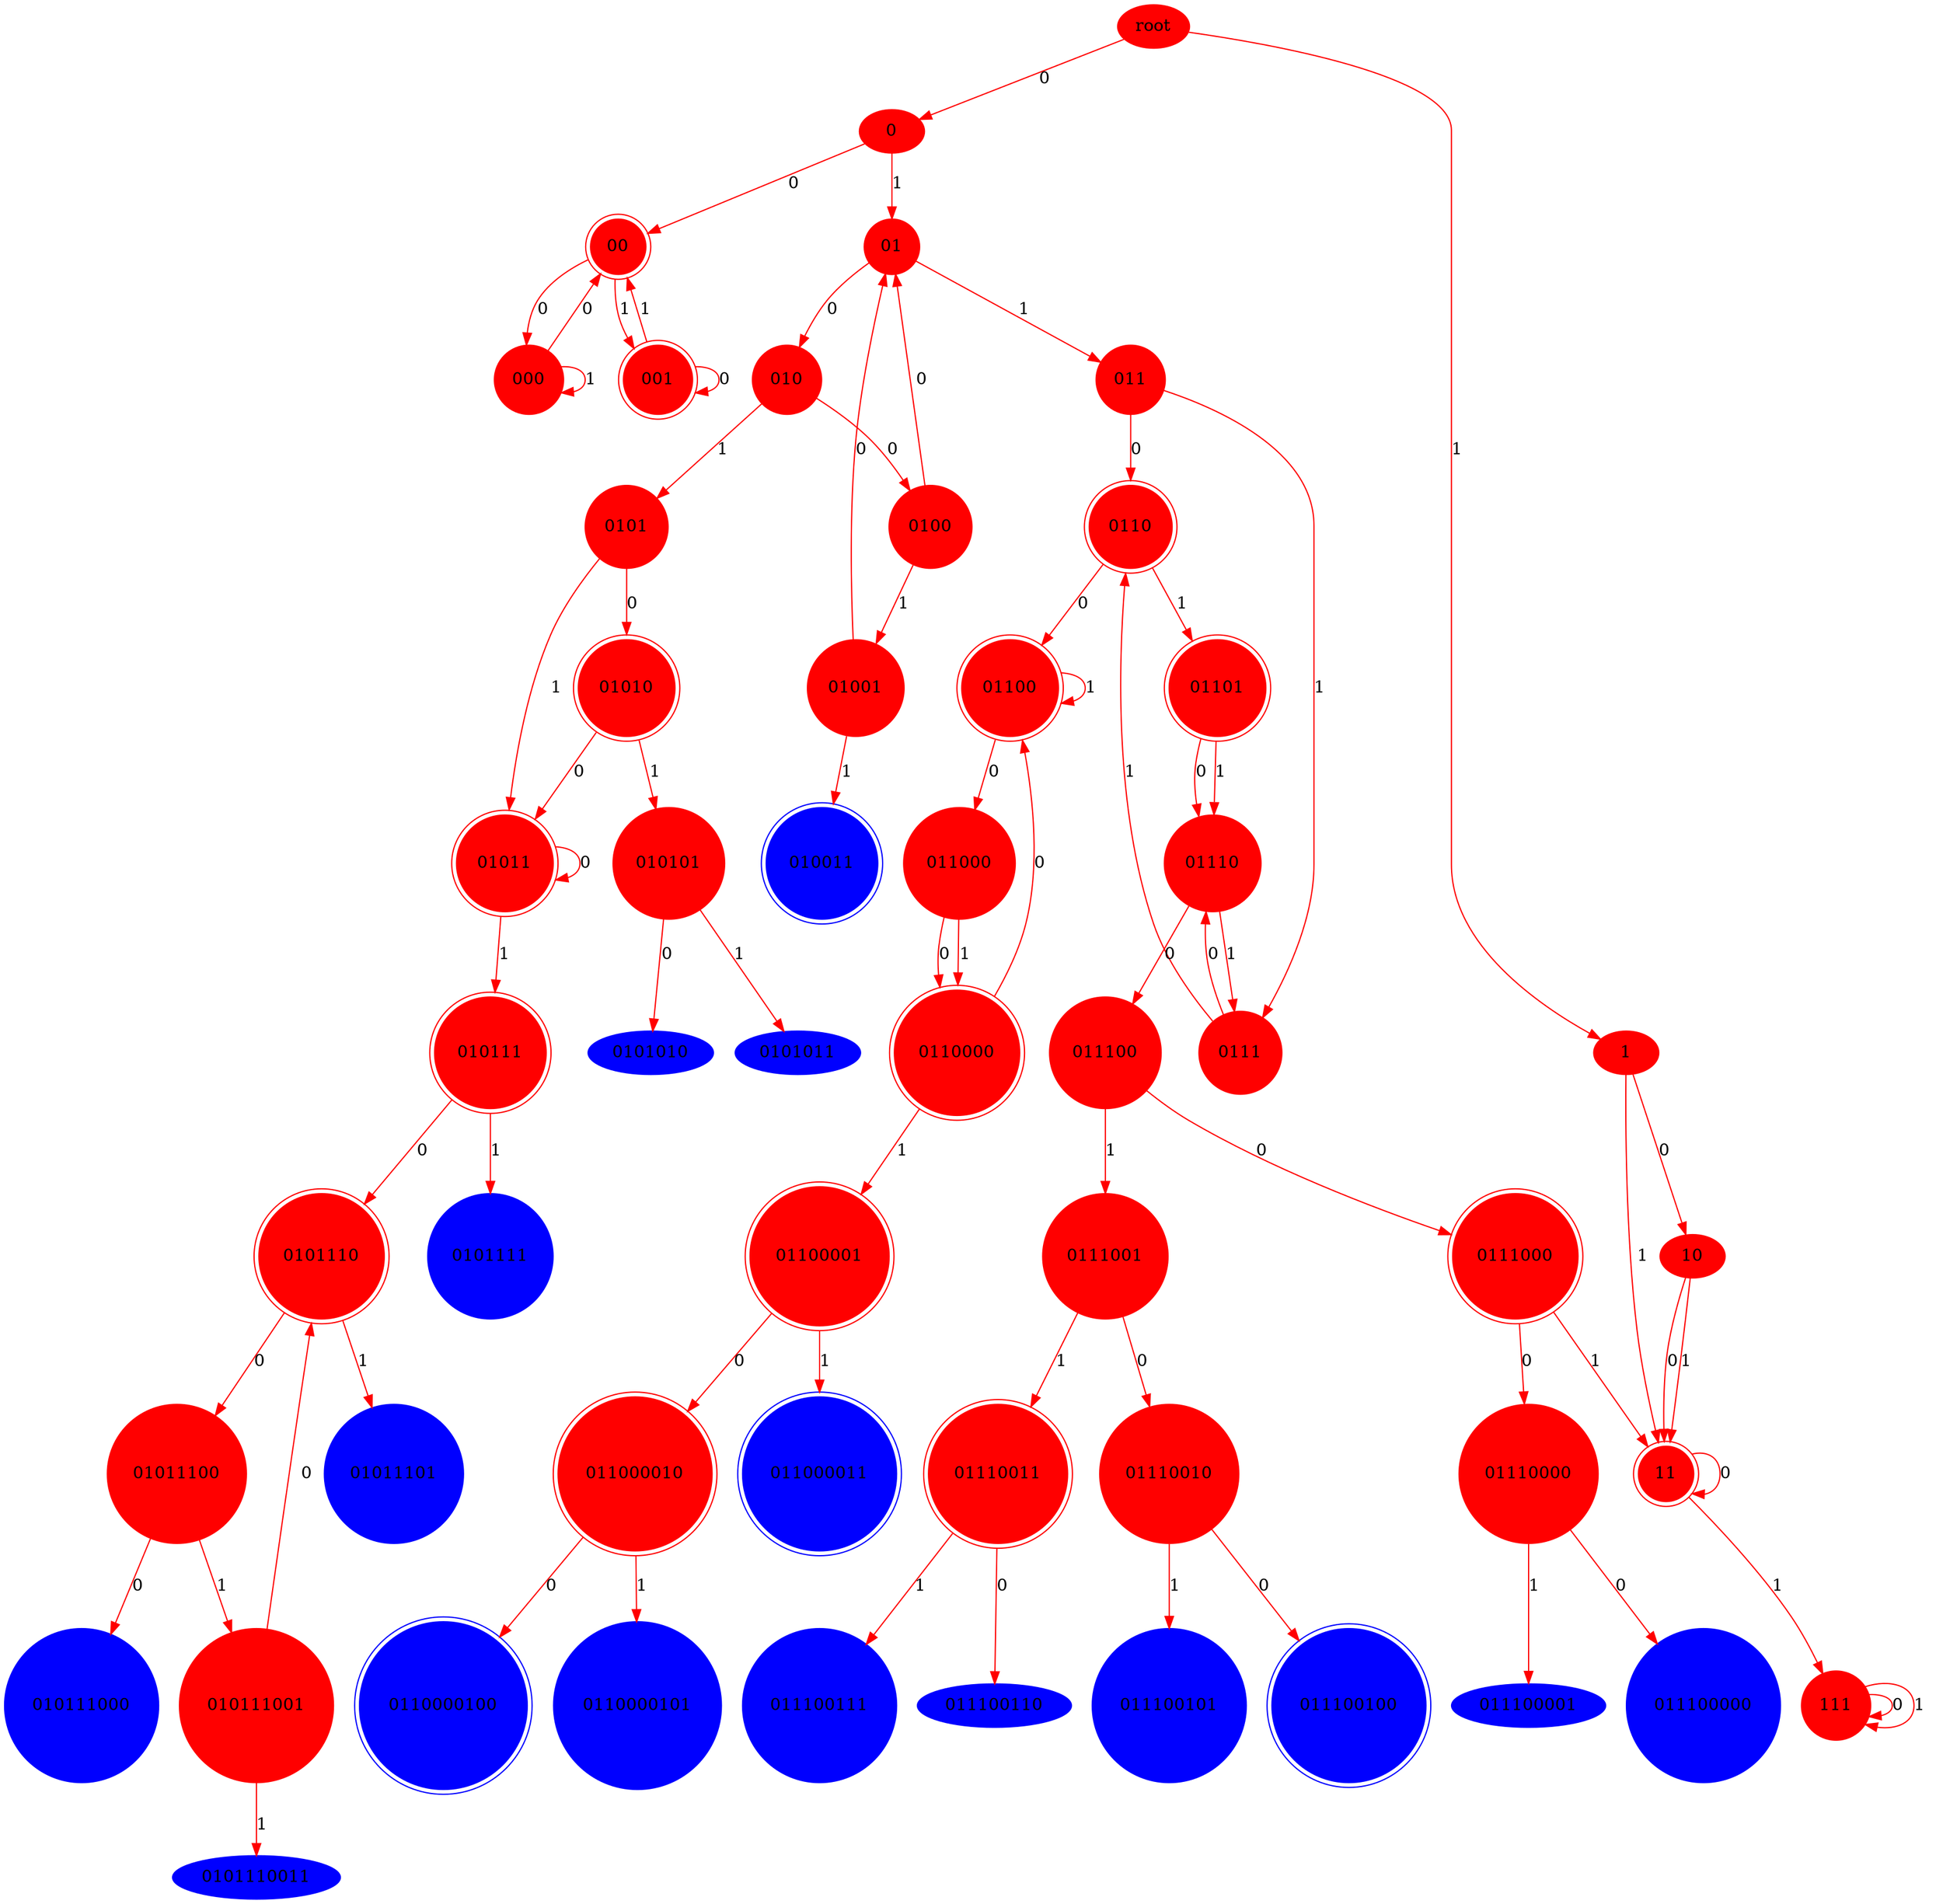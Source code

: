 digraph{ 
root  [color = red, style=filled]
0 [color = red, style=filled]
root -> 0 [color = red, label = 0] 
1 [color = red, style=filled]
root -> 1 [color = red, label = 1] 
00 [color = red, style=filled, shape=doublecircle]
0 -> 00 [color = red, label = 0] 
01 [color = red, style=filled, shape=Mcircle]
0 -> 01 [color = red, label = 1] 
10 [color = red, style=filled]
1 -> 10 [color = red, label = 0] 
11 [color = red, style=filled, shape=doublecircle]
1 -> 11 [color = red, label = 1] 
000 [color = red, style=filled, shape=Mcircle]
00 -> 000 [color = red, label = 0] 
001 [color = red, style=filled, shape=doublecircle]
00 -> 001 [color = red, label = 1] 
010 [color = red, style=filled, shape=Mcircle]
01 -> 010 [color = red, label = 0] 
011 [color = red, style=filled, shape=Mcircle]
01 -> 011 [color = red, label = 1] 
10 -> 11 [color = red, label = 0] 
10 -> 11 [color = red, label = 1] 
11 -> 11 [color = red, label = 0] 
111 [color = red, style=filled, shape=Mcircle]
11 -> 111 [color = red, label = 1] 
000 -> 00 [color = red, label = 0] 
000 -> 000 [color = red, label = 1] 
001 -> 001 [color = red, label = 0] 
001 -> 00 [color = red, label = 1] 
0100 [color = red, style=filled, shape=Mcircle]
010 -> 0100 [color = red, label = 0] 
0101 [color = red, style=filled, shape=Mcircle]
010 -> 0101 [color = red, label = 1] 
0110 [color = red, style=filled, shape=doublecircle]
011 -> 0110 [color = red, label = 0] 
0111 [color = red, style=filled, shape=Mcircle]
011 -> 0111 [color = red, label = 1] 
111 -> 111 [color = red, label = 0] 
111 -> 111 [color = red, label = 1] 
0100 -> 01 [color = red, label = 0] 
01001 [color = red, style=filled, shape=Mcircle]
0100 -> 01001 [color = red, label = 1] 
01010 [color = red, style=filled, shape=doublecircle]
0101 -> 01010 [color = red, label = 0] 
01011 [color = red, style=filled, shape=doublecircle]
0101 -> 01011 [color = red, label = 1] 
01100 [color = red, style=filled, shape=doublecircle]
0110 -> 01100 [color = red, label = 0] 
01101 [color = red, style=filled, shape=doublecircle]
0110 -> 01101 [color = red, label = 1] 
01110 [color = red, style=filled, shape=Mcircle]
0111 -> 01110 [color = red, label = 0] 
0111 -> 0110 [color = red, label = 1] 
01001 -> 01 [color = red, label = 0] 
010011 [color = blue, style=filled, shape=doublecircle]
01001 -> 010011 [color = red, label = 1] 
01010 -> 01011 [color = red, label = 0] 
010101 [color = red, style=filled, shape=Mcircle]
01010 -> 010101 [color = red, label = 1] 
01011 -> 01011 [color = red, label = 0] 
010111 [color = red, style=filled, shape=doublecircle]
01011 -> 010111 [color = red, label = 1] 
011000 [color = red, style=filled, shape=Mcircle]
01100 -> 011000 [color = red, label = 0] 
01100 -> 01100 [color = red, label = 1] 
01101 -> 01110 [color = red, label = 0] 
01101 -> 01110 [color = red, label = 1] 
011100 [color = red, style=filled, shape=Mcircle]
01110 -> 011100 [color = red, label = 0] 
01110 -> 0111 [color = red, label = 1] 
0101010 [color = blue, style=filled]
010101 -> 0101010 [color = red, label = 0] 
0101011 [color = blue, style=filled]
010101 -> 0101011 [color = red, label = 1] 
0101110 [color = red, style=filled, shape=doublecircle]
010111 -> 0101110 [color = red, label = 0] 
0101111 [color = blue, style=filled, shape=Mcircle]
010111 -> 0101111 [color = red, label = 1] 
0110000 [color = red, style=filled, shape=doublecircle]
011000 -> 0110000 [color = red, label = 0] 
011000 -> 0110000 [color = red, label = 1] 
0111000 [color = red, style=filled, shape=doublecircle]
011100 -> 0111000 [color = red, label = 0] 
0111001 [color = red, style=filled, shape=Mcircle]
011100 -> 0111001 [color = red, label = 1] 
01011100 [color = red, style=filled, shape=Mcircle]
0101110 -> 01011100 [color = red, label = 0] 
01011101 [color = blue, style=filled, shape=Mcircle]
0101110 -> 01011101 [color = red, label = 1] 
0110000 -> 01100 [color = red, label = 0] 
01100001 [color = red, style=filled, shape=doublecircle]
0110000 -> 01100001 [color = red, label = 1] 
01110000 [color = red, style=filled, shape=Mcircle]
0111000 -> 01110000 [color = red, label = 0] 
0111000 -> 11 [color = red, label = 1] 
01110010 [color = red, style=filled, shape=Mcircle]
0111001 -> 01110010 [color = red, label = 0] 
01110011 [color = red, style=filled, shape=doublecircle]
0111001 -> 01110011 [color = red, label = 1] 
010111000 [color = blue, style=filled, shape=Mcircle]
01011100 -> 010111000 [color = red, label = 0] 
010111001 [color = red, style=filled, shape=Mcircle]
01011100 -> 010111001 [color = red, label = 1] 
011000010 [color = red, style=filled, shape=doublecircle]
01100001 -> 011000010 [color = red, label = 0] 
011000011 [color = blue, style=filled, shape=doublecircle]
01100001 -> 011000011 [color = red, label = 1] 
011100000 [color = blue, style=filled, shape=Mcircle]
01110000 -> 011100000 [color = red, label = 0] 
011100001 [color = blue, style=filled]
01110000 -> 011100001 [color = red, label = 1] 
011100100 [color = blue, style=filled, shape=doublecircle]
01110010 -> 011100100 [color = red, label = 0] 
011100101 [color = blue, style=filled, shape=Mcircle]
01110010 -> 011100101 [color = red, label = 1] 
011100110 [color = blue, style=filled]
01110011 -> 011100110 [color = red, label = 0] 
011100111 [color = blue, style=filled, shape=Mcircle]
01110011 -> 011100111 [color = red, label = 1] 
010111001 -> 0101110 [color = red, label = 0] 
0101110011 [color = blue, style=filled]
010111001 -> 0101110011 [color = red, label = 1] 
0110000100 [color = blue, style=filled, shape=doublecircle]
011000010 -> 0110000100 [color = red, label = 0] 
0110000101 [color = blue, style=filled, shape=Mcircle]
011000010 -> 0110000101 [color = red, label = 1] 
} 
